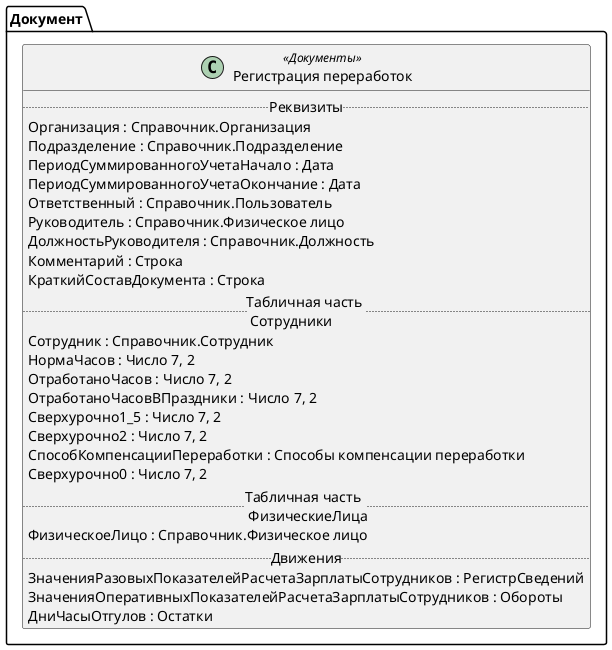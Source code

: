 ﻿@startuml РегистрацияПереработок
'!include templates.wsd
'..\include templates.wsd
class Документ.РегистрацияПереработок as "Регистрация переработок" <<Документы>>
{
..Реквизиты..
Организация : Справочник.Организация
Подразделение : Справочник.Подразделение
ПериодСуммированногоУчетаНачало : Дата
ПериодСуммированногоУчетаОкончание : Дата
Ответственный : Справочник.Пользователь
Руководитель : Справочник.Физическое лицо
ДолжностьРуководителя : Справочник.Должность
Комментарий : Строка
КраткийСоставДокумента : Строка
..Табличная часть \n Сотрудники..
Сотрудник : Справочник.Сотрудник
НормаЧасов : Число 7, 2
ОтработаноЧасов : Число 7, 2
ОтработаноЧасовВПраздники : Число 7, 2
Сверхурочно1_5 : Число 7, 2
Сверхурочно2 : Число 7, 2
СпособКомпенсацииПереработки : Способы компенсации переработки
Сверхурочно0 : Число 7, 2
..Табличная часть \n ФизическиеЛица..
ФизическоеЛицо : Справочник.Физическое лицо
..Движения..
ЗначенияРазовыхПоказателейРасчетаЗарплатыСотрудников : РегистрСведений
ЗначенияОперативныхПоказателейРасчетаЗарплатыСотрудников : Обороты
ДниЧасыОтгулов : Остатки
}
@enduml
